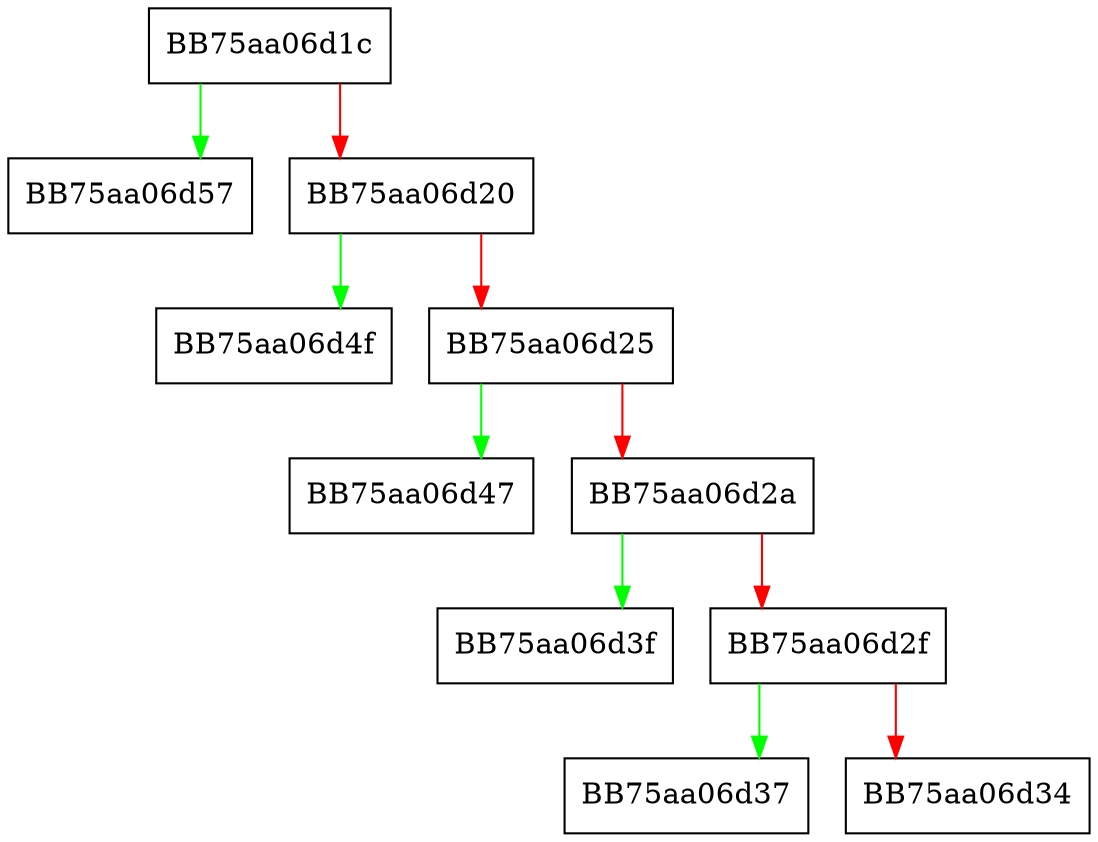 digraph GetVerifiedString {
  node [shape="box"];
  graph [splines=ortho];
  BB75aa06d1c -> BB75aa06d57 [color="green"];
  BB75aa06d1c -> BB75aa06d20 [color="red"];
  BB75aa06d20 -> BB75aa06d4f [color="green"];
  BB75aa06d20 -> BB75aa06d25 [color="red"];
  BB75aa06d25 -> BB75aa06d47 [color="green"];
  BB75aa06d25 -> BB75aa06d2a [color="red"];
  BB75aa06d2a -> BB75aa06d3f [color="green"];
  BB75aa06d2a -> BB75aa06d2f [color="red"];
  BB75aa06d2f -> BB75aa06d37 [color="green"];
  BB75aa06d2f -> BB75aa06d34 [color="red"];
}